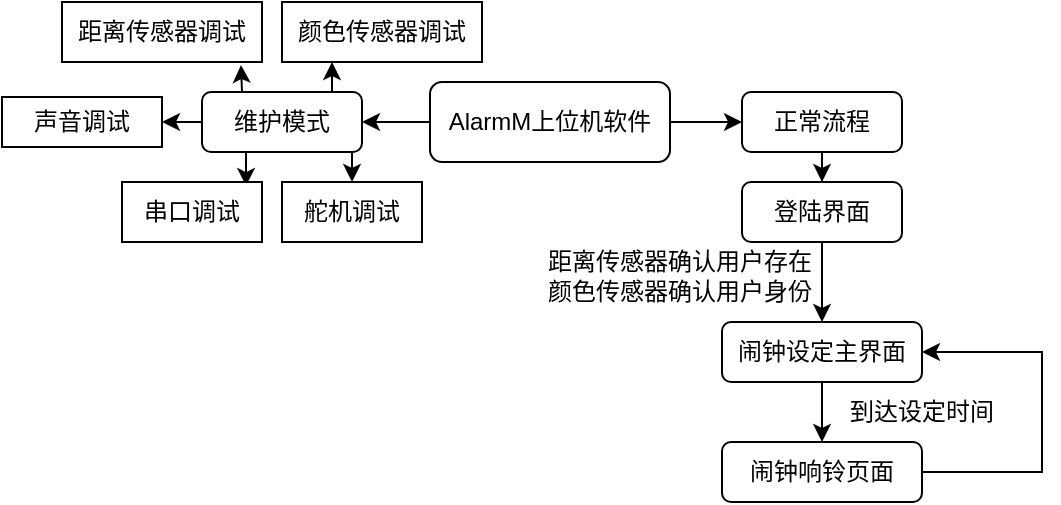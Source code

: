 <mxfile version="19.0.0" type="github">
  <diagram id="v8nLDmN4_eb113j8Iu0C" name="第 1 页">
    <mxGraphModel dx="782" dy="1693" grid="1" gridSize="10" guides="1" tooltips="1" connect="1" arrows="1" fold="1" page="1" pageScale="1" pageWidth="827" pageHeight="1169" math="0" shadow="0">
      <root>
        <mxCell id="0" />
        <mxCell id="1" parent="0" />
        <mxCell id="tAdUC5U9qPsLlMW_5mfW-4" style="edgeStyle=orthogonalEdgeStyle;rounded=0;orthogonalLoop=1;jettySize=auto;html=1;" edge="1" parent="1" source="tAdUC5U9qPsLlMW_5mfW-1" target="tAdUC5U9qPsLlMW_5mfW-3">
          <mxGeometry relative="1" as="geometry" />
        </mxCell>
        <mxCell id="tAdUC5U9qPsLlMW_5mfW-5" value="" style="edgeStyle=orthogonalEdgeStyle;rounded=0;orthogonalLoop=1;jettySize=auto;html=1;" edge="1" parent="1" source="tAdUC5U9qPsLlMW_5mfW-1" target="tAdUC5U9qPsLlMW_5mfW-2">
          <mxGeometry relative="1" as="geometry" />
        </mxCell>
        <mxCell id="tAdUC5U9qPsLlMW_5mfW-1" value="AlarmM上位机软件" style="rounded=1;whiteSpace=wrap;html=1;" vertex="1" parent="1">
          <mxGeometry x="354" y="-1030" width="120" height="40" as="geometry" />
        </mxCell>
        <mxCell id="tAdUC5U9qPsLlMW_5mfW-10" style="edgeStyle=orthogonalEdgeStyle;rounded=0;orthogonalLoop=1;jettySize=auto;html=1;exitX=0.75;exitY=1;exitDx=0;exitDy=0;entryX=0.5;entryY=0;entryDx=0;entryDy=0;" edge="1" parent="1" source="tAdUC5U9qPsLlMW_5mfW-2" target="tAdUC5U9qPsLlMW_5mfW-7">
          <mxGeometry relative="1" as="geometry" />
        </mxCell>
        <mxCell id="tAdUC5U9qPsLlMW_5mfW-11" style="edgeStyle=orthogonalEdgeStyle;rounded=0;orthogonalLoop=1;jettySize=auto;html=1;exitX=0.25;exitY=1;exitDx=0;exitDy=0;entryX=0.886;entryY=0.067;entryDx=0;entryDy=0;entryPerimeter=0;" edge="1" parent="1" source="tAdUC5U9qPsLlMW_5mfW-2" target="tAdUC5U9qPsLlMW_5mfW-6">
          <mxGeometry relative="1" as="geometry" />
        </mxCell>
        <mxCell id="tAdUC5U9qPsLlMW_5mfW-14" style="edgeStyle=orthogonalEdgeStyle;rounded=0;orthogonalLoop=1;jettySize=auto;html=1;exitX=0.75;exitY=0;exitDx=0;exitDy=0;entryX=0.25;entryY=1;entryDx=0;entryDy=0;" edge="1" parent="1" source="tAdUC5U9qPsLlMW_5mfW-2" target="tAdUC5U9qPsLlMW_5mfW-12">
          <mxGeometry relative="1" as="geometry" />
        </mxCell>
        <mxCell id="tAdUC5U9qPsLlMW_5mfW-15" style="edgeStyle=orthogonalEdgeStyle;rounded=0;orthogonalLoop=1;jettySize=auto;html=1;exitX=0.25;exitY=0;exitDx=0;exitDy=0;entryX=0.895;entryY=1.05;entryDx=0;entryDy=0;entryPerimeter=0;" edge="1" parent="1" source="tAdUC5U9qPsLlMW_5mfW-2" target="tAdUC5U9qPsLlMW_5mfW-13">
          <mxGeometry relative="1" as="geometry" />
        </mxCell>
        <mxCell id="tAdUC5U9qPsLlMW_5mfW-30" style="edgeStyle=orthogonalEdgeStyle;rounded=0;orthogonalLoop=1;jettySize=auto;html=1;exitX=0;exitY=0.5;exitDx=0;exitDy=0;entryX=1;entryY=0.5;entryDx=0;entryDy=0;" edge="1" parent="1" source="tAdUC5U9qPsLlMW_5mfW-2" target="tAdUC5U9qPsLlMW_5mfW-16">
          <mxGeometry relative="1" as="geometry" />
        </mxCell>
        <mxCell id="tAdUC5U9qPsLlMW_5mfW-2" value="维护模式" style="rounded=1;whiteSpace=wrap;html=1;" vertex="1" parent="1">
          <mxGeometry x="240" y="-1025" width="80" height="30" as="geometry" />
        </mxCell>
        <mxCell id="tAdUC5U9qPsLlMW_5mfW-18" value="" style="edgeStyle=orthogonalEdgeStyle;rounded=0;orthogonalLoop=1;jettySize=auto;html=1;" edge="1" parent="1" source="tAdUC5U9qPsLlMW_5mfW-3" target="tAdUC5U9qPsLlMW_5mfW-17">
          <mxGeometry relative="1" as="geometry" />
        </mxCell>
        <mxCell id="tAdUC5U9qPsLlMW_5mfW-3" value="正常流程" style="rounded=1;whiteSpace=wrap;html=1;" vertex="1" parent="1">
          <mxGeometry x="510" y="-1025" width="80" height="30" as="geometry" />
        </mxCell>
        <mxCell id="tAdUC5U9qPsLlMW_5mfW-6" value="串口调试" style="rounded=0;whiteSpace=wrap;html=1;" vertex="1" parent="1">
          <mxGeometry x="200" y="-980" width="70" height="30" as="geometry" />
        </mxCell>
        <mxCell id="tAdUC5U9qPsLlMW_5mfW-7" value="舵机调试" style="rounded=0;whiteSpace=wrap;html=1;" vertex="1" parent="1">
          <mxGeometry x="280" y="-980" width="70" height="30" as="geometry" />
        </mxCell>
        <mxCell id="tAdUC5U9qPsLlMW_5mfW-12" value="颜色传感器调试" style="rounded=0;whiteSpace=wrap;html=1;" vertex="1" parent="1">
          <mxGeometry x="280" y="-1070" width="100" height="30" as="geometry" />
        </mxCell>
        <mxCell id="tAdUC5U9qPsLlMW_5mfW-13" value="距离传感器调试" style="rounded=0;whiteSpace=wrap;html=1;" vertex="1" parent="1">
          <mxGeometry x="170" y="-1070" width="100" height="30" as="geometry" />
        </mxCell>
        <mxCell id="tAdUC5U9qPsLlMW_5mfW-16" value="声音调试" style="rounded=0;whiteSpace=wrap;html=1;" vertex="1" parent="1">
          <mxGeometry x="140" y="-1022.5" width="80" height="25" as="geometry" />
        </mxCell>
        <mxCell id="tAdUC5U9qPsLlMW_5mfW-22" value="" style="edgeStyle=orthogonalEdgeStyle;rounded=0;orthogonalLoop=1;jettySize=auto;html=1;" edge="1" parent="1" source="tAdUC5U9qPsLlMW_5mfW-17" target="tAdUC5U9qPsLlMW_5mfW-21">
          <mxGeometry relative="1" as="geometry" />
        </mxCell>
        <mxCell id="tAdUC5U9qPsLlMW_5mfW-17" value="登陆界面" style="rounded=1;whiteSpace=wrap;html=1;" vertex="1" parent="1">
          <mxGeometry x="510" y="-980" width="80" height="30" as="geometry" />
        </mxCell>
        <mxCell id="tAdUC5U9qPsLlMW_5mfW-24" value="" style="edgeStyle=orthogonalEdgeStyle;rounded=0;orthogonalLoop=1;jettySize=auto;html=1;" edge="1" parent="1" source="tAdUC5U9qPsLlMW_5mfW-21" target="tAdUC5U9qPsLlMW_5mfW-23">
          <mxGeometry relative="1" as="geometry" />
        </mxCell>
        <mxCell id="tAdUC5U9qPsLlMW_5mfW-21" value="闹钟设定主界面" style="rounded=1;whiteSpace=wrap;html=1;" vertex="1" parent="1">
          <mxGeometry x="500" y="-910" width="100" height="30" as="geometry" />
        </mxCell>
        <mxCell id="tAdUC5U9qPsLlMW_5mfW-27" style="edgeStyle=orthogonalEdgeStyle;rounded=0;orthogonalLoop=1;jettySize=auto;html=1;entryX=1;entryY=0.5;entryDx=0;entryDy=0;" edge="1" parent="1" source="tAdUC5U9qPsLlMW_5mfW-23" target="tAdUC5U9qPsLlMW_5mfW-21">
          <mxGeometry relative="1" as="geometry">
            <Array as="points">
              <mxPoint x="660" y="-835" />
              <mxPoint x="660" y="-895" />
            </Array>
          </mxGeometry>
        </mxCell>
        <mxCell id="tAdUC5U9qPsLlMW_5mfW-23" value="闹钟响铃页面" style="rounded=1;whiteSpace=wrap;html=1;" vertex="1" parent="1">
          <mxGeometry x="500" y="-850" width="100" height="30" as="geometry" />
        </mxCell>
        <mxCell id="tAdUC5U9qPsLlMW_5mfW-25" value="到达设定时间" style="text;html=1;strokeColor=none;fillColor=none;align=center;verticalAlign=middle;whiteSpace=wrap;rounded=0;" vertex="1" parent="1">
          <mxGeometry x="560" y="-880" width="80" height="30" as="geometry" />
        </mxCell>
        <mxCell id="tAdUC5U9qPsLlMW_5mfW-28" value="距离传感器确认用户存在&lt;br&gt;颜色传感器确认用户身份" style="text;html=1;strokeColor=none;fillColor=none;align=center;verticalAlign=middle;whiteSpace=wrap;rounded=0;" vertex="1" parent="1">
          <mxGeometry x="404" y="-948" width="150" height="30" as="geometry" />
        </mxCell>
      </root>
    </mxGraphModel>
  </diagram>
</mxfile>
